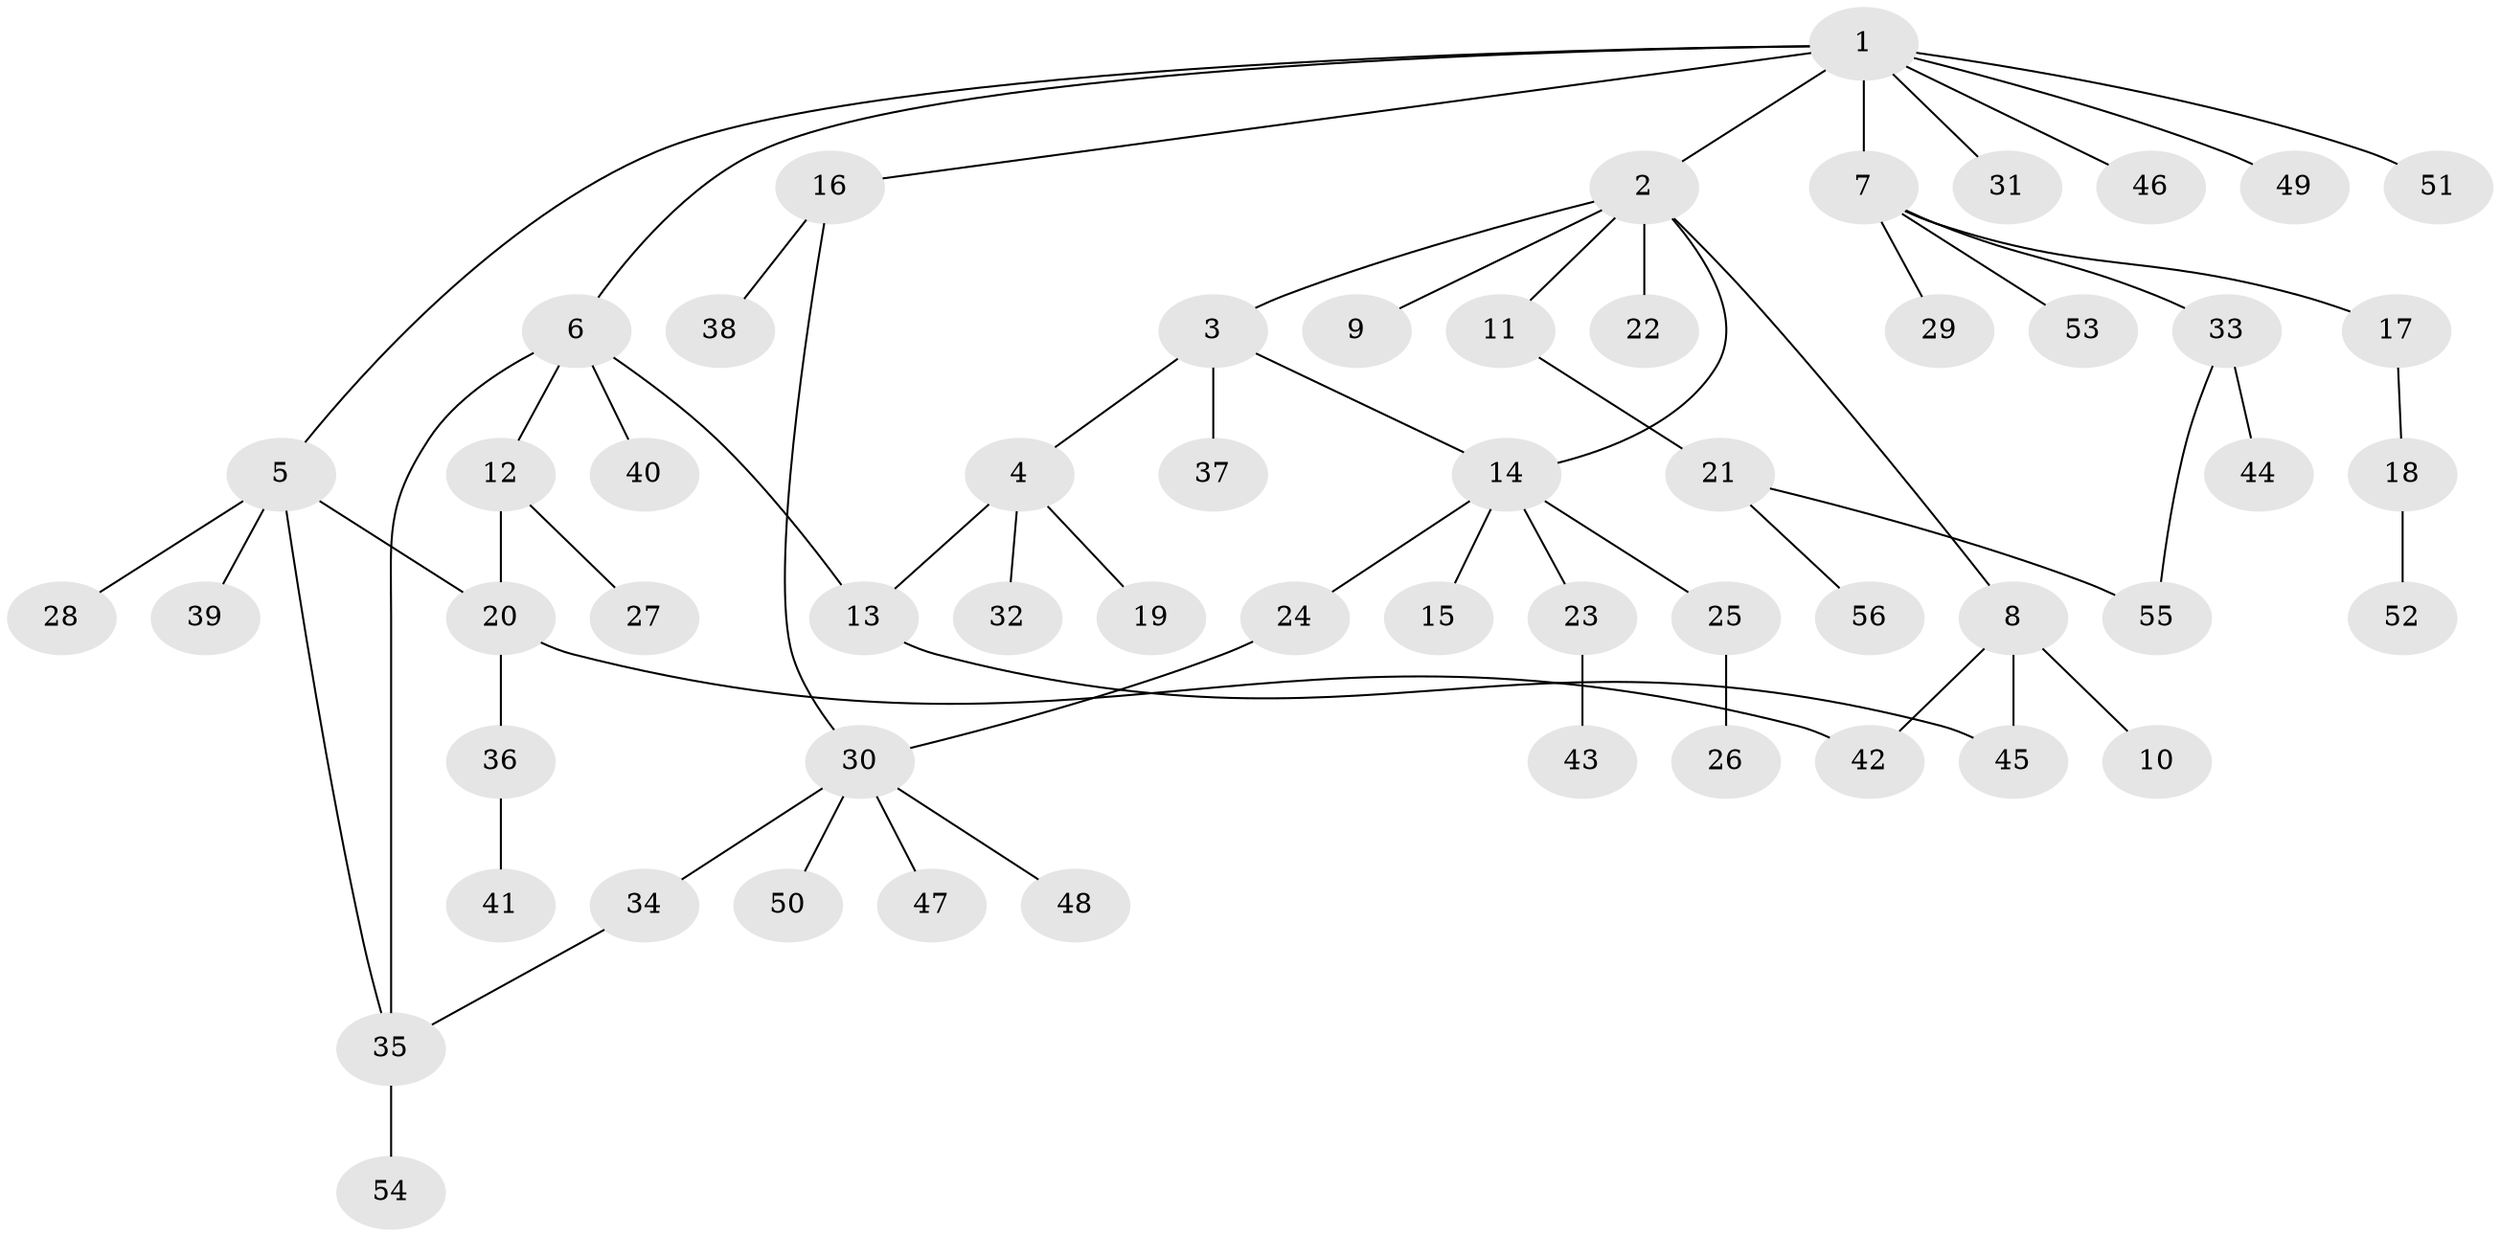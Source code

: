 // coarse degree distribution, {12: 0.025, 6: 0.075, 3: 0.075, 4: 0.075, 1: 0.575, 5: 0.025, 7: 0.025, 2: 0.125}
// Generated by graph-tools (version 1.1) at 2025/41/03/06/25 10:41:46]
// undirected, 56 vertices, 64 edges
graph export_dot {
graph [start="1"]
  node [color=gray90,style=filled];
  1;
  2;
  3;
  4;
  5;
  6;
  7;
  8;
  9;
  10;
  11;
  12;
  13;
  14;
  15;
  16;
  17;
  18;
  19;
  20;
  21;
  22;
  23;
  24;
  25;
  26;
  27;
  28;
  29;
  30;
  31;
  32;
  33;
  34;
  35;
  36;
  37;
  38;
  39;
  40;
  41;
  42;
  43;
  44;
  45;
  46;
  47;
  48;
  49;
  50;
  51;
  52;
  53;
  54;
  55;
  56;
  1 -- 2;
  1 -- 5;
  1 -- 6;
  1 -- 7;
  1 -- 16;
  1 -- 31;
  1 -- 46;
  1 -- 49;
  1 -- 51;
  2 -- 3;
  2 -- 8;
  2 -- 9;
  2 -- 11;
  2 -- 14;
  2 -- 22;
  3 -- 4;
  3 -- 14;
  3 -- 37;
  4 -- 13;
  4 -- 19;
  4 -- 32;
  5 -- 20;
  5 -- 28;
  5 -- 35;
  5 -- 39;
  6 -- 12;
  6 -- 13;
  6 -- 35;
  6 -- 40;
  7 -- 17;
  7 -- 29;
  7 -- 33;
  7 -- 53;
  8 -- 10;
  8 -- 42;
  8 -- 45;
  11 -- 21;
  12 -- 20;
  12 -- 27;
  13 -- 45;
  14 -- 15;
  14 -- 23;
  14 -- 24;
  14 -- 25;
  16 -- 30;
  16 -- 38;
  17 -- 18;
  18 -- 52;
  20 -- 36;
  20 -- 42;
  21 -- 55;
  21 -- 56;
  23 -- 43;
  24 -- 30;
  25 -- 26;
  30 -- 34;
  30 -- 47;
  30 -- 48;
  30 -- 50;
  33 -- 44;
  33 -- 55;
  34 -- 35;
  35 -- 54;
  36 -- 41;
}
